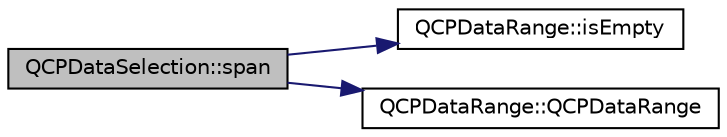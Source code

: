 digraph "QCPDataSelection::span"
{
  edge [fontname="Helvetica",fontsize="10",labelfontname="Helvetica",labelfontsize="10"];
  node [fontname="Helvetica",fontsize="10",shape=record];
  rankdir="LR";
  Node130 [label="QCPDataSelection::span",height=0.2,width=0.4,color="black", fillcolor="grey75", style="filled", fontcolor="black"];
  Node130 -> Node131 [color="midnightblue",fontsize="10",style="solid",fontname="Helvetica"];
  Node131 [label="QCPDataRange::isEmpty",height=0.2,width=0.4,color="black", fillcolor="white", style="filled",URL="$class_q_c_p_data_range.html#ac32e53fc05d6cd2eac96b96a7265d3b8"];
  Node130 -> Node132 [color="midnightblue",fontsize="10",style="solid",fontname="Helvetica"];
  Node132 [label="QCPDataRange::QCPDataRange",height=0.2,width=0.4,color="black", fillcolor="white", style="filled",URL="$class_q_c_p_data_range.html#a49e72fd9bace1da9d875136dcc04c986"];
}
